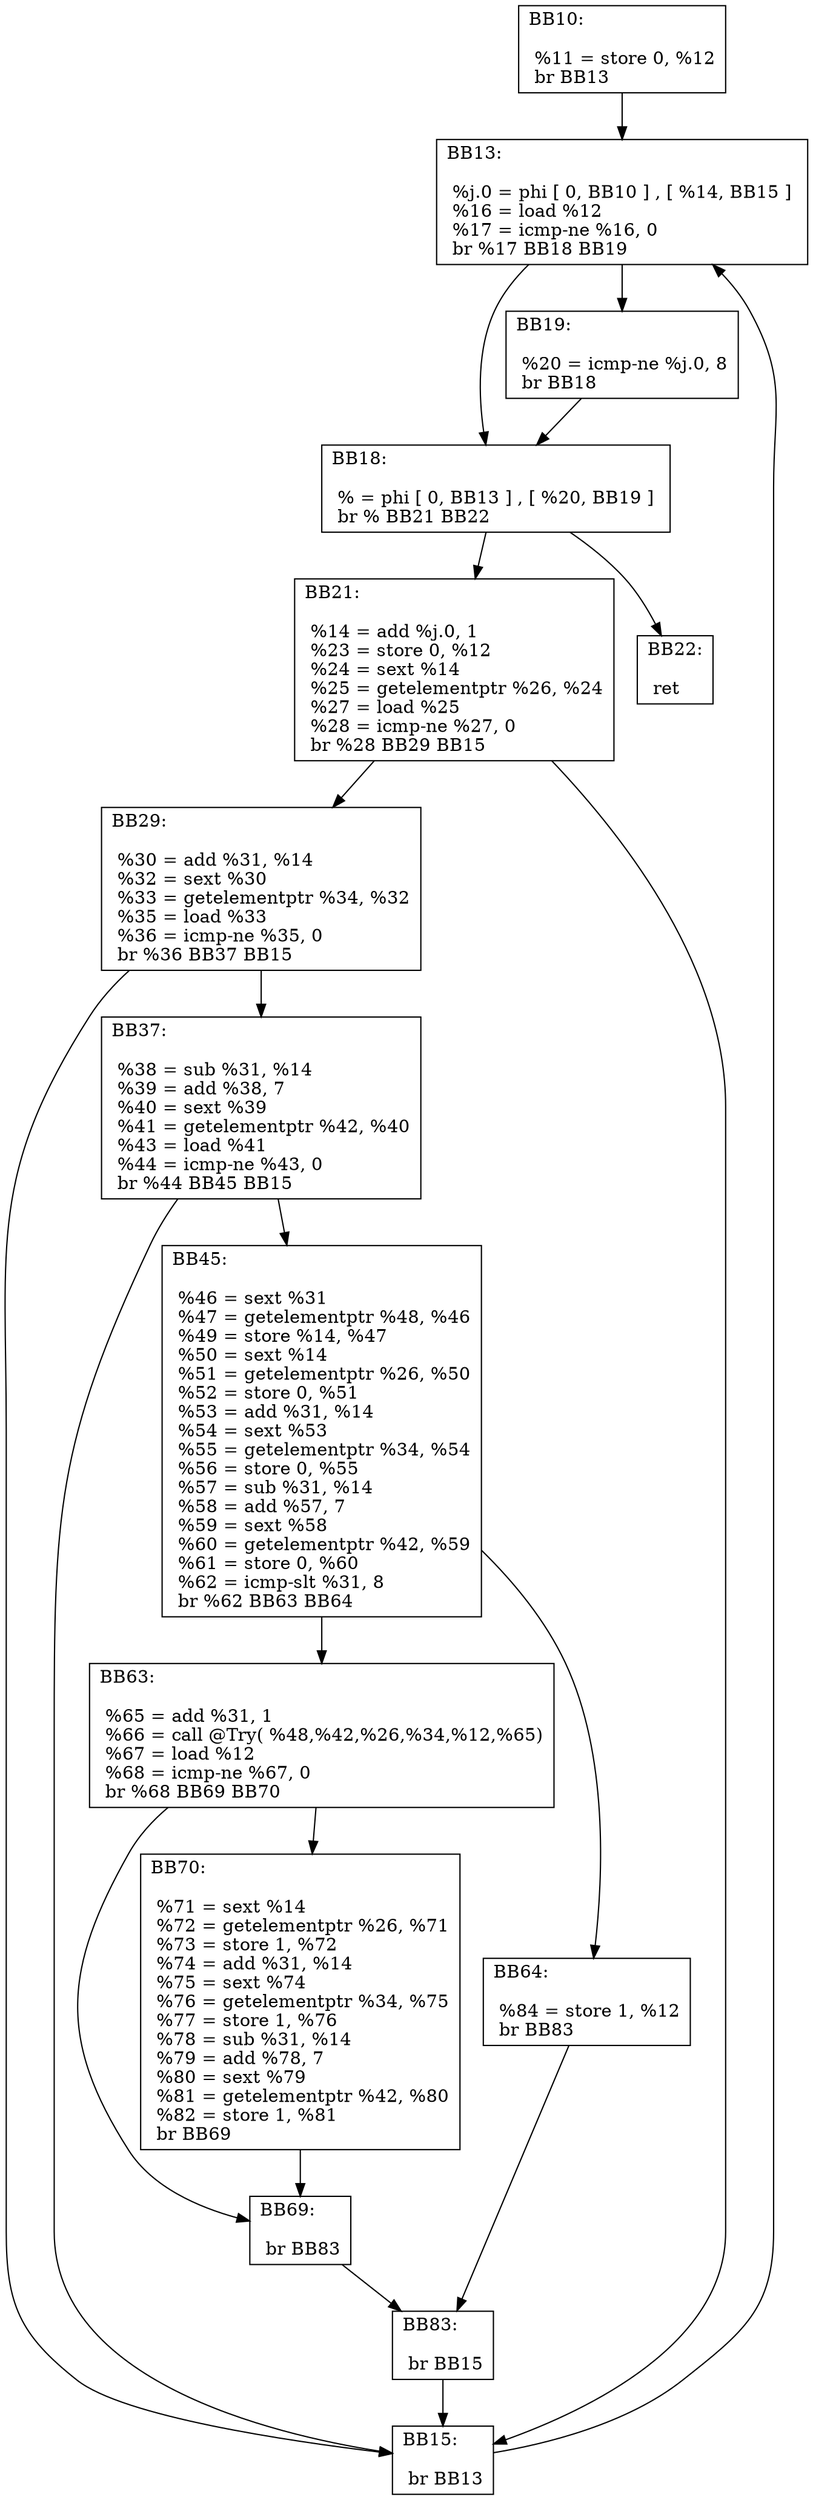 digraph "CFG for 'Try' function" {
BB10 [shape=record,
    label="{BB10:\l\l
             %11 = store 0, %12\l
             br BB13\l
             }"];
BB10 -> BB13
BB13 [shape=record,
    label="{BB13:\l\l
             %j.0 = phi [ 0, BB10 ] , [ %14, BB15 ] \l
             %16 = load %12\l
             %17 = icmp-ne %16, 0\l
             br %17 BB18 BB19\l
             }"];
BB13 -> BB18
BB13 -> BB19
BB19 [shape=record,
    label="{BB19:\l\l
             %20 = icmp-ne %j.0, 8\l
             br BB18\l
             }"];
BB19 -> BB18
BB18 [shape=record,
    label="{BB18:\l\l
             % = phi [ 0, BB13 ] , [ %20, BB19 ] \l
             br % BB21 BB22\l
             }"];
BB18 -> BB21
BB18 -> BB22
BB21 [shape=record,
    label="{BB21:\l\l
             %14 = add %j.0, 1\l
             %23 = store 0, %12\l
             %24 = sext %14\l
             %25 = getelementptr %26, %24\l
             %27 = load %25\l
             %28 = icmp-ne %27, 0\l
             br %28 BB29 BB15\l
             }"];
BB21 -> BB29
BB21 -> BB15
BB29 [shape=record,
    label="{BB29:\l\l
             %30 = add %31, %14\l
             %32 = sext %30\l
             %33 = getelementptr %34, %32\l
             %35 = load %33\l
             %36 = icmp-ne %35, 0\l
             br %36 BB37 BB15\l
             }"];
BB29 -> BB37
BB29 -> BB15
BB37 [shape=record,
    label="{BB37:\l\l
             %38 = sub %31, %14\l
             %39 = add %38, 7\l
             %40 = sext %39\l
             %41 = getelementptr %42, %40\l
             %43 = load %41\l
             %44 = icmp-ne %43, 0\l
             br %44 BB45 BB15\l
             }"];
BB37 -> BB45
BB37 -> BB15
BB45 [shape=record,
    label="{BB45:\l\l
             %46 = sext %31\l
             %47 = getelementptr %48, %46\l
             %49 = store %14, %47\l
             %50 = sext %14\l
             %51 = getelementptr %26, %50\l
             %52 = store 0, %51\l
             %53 = add %31, %14\l
             %54 = sext %53\l
             %55 = getelementptr %34, %54\l
             %56 = store 0, %55\l
             %57 = sub %31, %14\l
             %58 = add %57, 7\l
             %59 = sext %58\l
             %60 = getelementptr %42, %59\l
             %61 = store 0, %60\l
             %62 = icmp-slt %31, 8\l
             br %62 BB63 BB64\l
             }"];
BB45 -> BB63
BB45 -> BB64
BB63 [shape=record,
    label="{BB63:\l\l
             %65 = add %31, 1\l
             %66 = call @Try( %48,%42,%26,%34,%12,%65)\l
             %67 = load %12\l
             %68 = icmp-ne %67, 0\l
             br %68 BB69 BB70\l
             }"];
BB63 -> BB69
BB63 -> BB70
BB70 [shape=record,
    label="{BB70:\l\l
             %71 = sext %14\l
             %72 = getelementptr %26, %71\l
             %73 = store 1, %72\l
             %74 = add %31, %14\l
             %75 = sext %74\l
             %76 = getelementptr %34, %75\l
             %77 = store 1, %76\l
             %78 = sub %31, %14\l
             %79 = add %78, 7\l
             %80 = sext %79\l
             %81 = getelementptr %42, %80\l
             %82 = store 1, %81\l
             br BB69\l
             }"];
BB70 -> BB69
BB69 [shape=record,
    label="{BB69:\l\l
             br BB83\l
             }"];
BB69 -> BB83
BB64 [shape=record,
    label="{BB64:\l\l
             %84 = store 1, %12\l
             br BB83\l
             }"];
BB64 -> BB83
BB83 [shape=record,
    label="{BB83:\l\l
             br BB15\l
             }"];
BB83 -> BB15
BB15 [shape=record,
    label="{BB15:\l\l
             br BB13\l
             }"];
BB15 -> BB13
BB22 [shape=record,
    label="{BB22:\l\l
             ret\l
             }"];
}